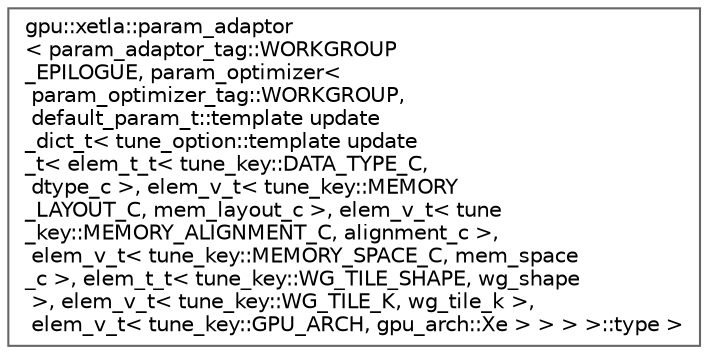 digraph "Graphical Class Hierarchy"
{
 // LATEX_PDF_SIZE
  bgcolor="transparent";
  edge [fontname=Helvetica,fontsize=10,labelfontname=Helvetica,labelfontsize=10];
  node [fontname=Helvetica,fontsize=10,shape=box,height=0.2,width=0.4];
  rankdir="LR";
  Node0 [id="Node000000",label="gpu::xetla::param_adaptor\l\< param_adaptor_tag::WORKGROUP\l_EPILOGUE, param_optimizer\<\l param_optimizer_tag::WORKGROUP,\l default_param_t::template update\l_dict_t\< tune_option::template update\l_t\< elem_t_t\< tune_key::DATA_TYPE_C,\l dtype_c \>, elem_v_t\< tune_key::MEMORY\l_LAYOUT_C, mem_layout_c \>, elem_v_t\< tune\l_key::MEMORY_ALIGNMENT_C, alignment_c \>,\l elem_v_t\< tune_key::MEMORY_SPACE_C, mem_space\l_c \>, elem_t_t\< tune_key::WG_TILE_SHAPE, wg_shape\l \>, elem_v_t\< tune_key::WG_TILE_K, wg_tile_k \>,\l elem_v_t\< tune_key::GPU_ARCH, gpu_arch::Xe \> \> \> \>::type \>",height=0.2,width=0.4,color="grey40", fillcolor="white", style="filled",URL="$structgpu_1_1xetla_1_1param__adaptor.html",tooltip=" "];
}
